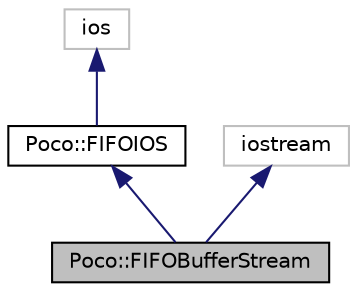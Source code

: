 digraph "Poco::FIFOBufferStream"
{
 // LATEX_PDF_SIZE
  edge [fontname="Helvetica",fontsize="10",labelfontname="Helvetica",labelfontsize="10"];
  node [fontname="Helvetica",fontsize="10",shape=record];
  Node1 [label="Poco::FIFOBufferStream",height=0.2,width=0.4,color="black", fillcolor="grey75", style="filled", fontcolor="black",tooltip="An output stream for writing to a FIFO."];
  Node2 -> Node1 [dir="back",color="midnightblue",fontsize="10",style="solid"];
  Node2 [label="Poco::FIFOIOS",height=0.2,width=0.4,color="black", fillcolor="white", style="filled",URL="$classPoco_1_1FIFOIOS.html",tooltip=" "];
  Node3 -> Node2 [dir="back",color="midnightblue",fontsize="10",style="solid"];
  Node3 [label="ios",height=0.2,width=0.4,color="grey75", fillcolor="white", style="filled",tooltip=" "];
  Node4 -> Node1 [dir="back",color="midnightblue",fontsize="10",style="solid"];
  Node4 [label="iostream",height=0.2,width=0.4,color="grey75", fillcolor="white", style="filled",tooltip=" "];
}

